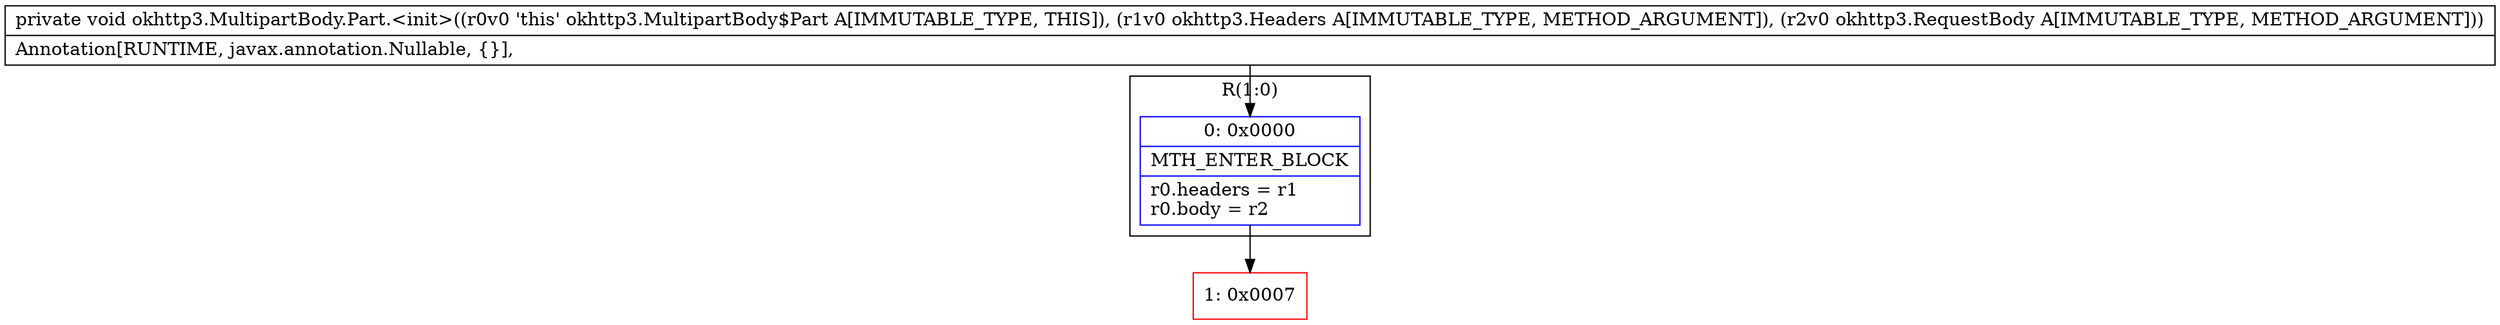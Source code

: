 digraph "CFG forokhttp3.MultipartBody.Part.\<init\>(Lokhttp3\/Headers;Lokhttp3\/RequestBody;)V" {
subgraph cluster_Region_412123197 {
label = "R(1:0)";
node [shape=record,color=blue];
Node_0 [shape=record,label="{0\:\ 0x0000|MTH_ENTER_BLOCK\l|r0.headers = r1\lr0.body = r2\l}"];
}
Node_1 [shape=record,color=red,label="{1\:\ 0x0007}"];
MethodNode[shape=record,label="{private void okhttp3.MultipartBody.Part.\<init\>((r0v0 'this' okhttp3.MultipartBody$Part A[IMMUTABLE_TYPE, THIS]), (r1v0 okhttp3.Headers A[IMMUTABLE_TYPE, METHOD_ARGUMENT]), (r2v0 okhttp3.RequestBody A[IMMUTABLE_TYPE, METHOD_ARGUMENT]))  | Annotation[RUNTIME, javax.annotation.Nullable, \{\}], \l}"];
MethodNode -> Node_0;
Node_0 -> Node_1;
}

